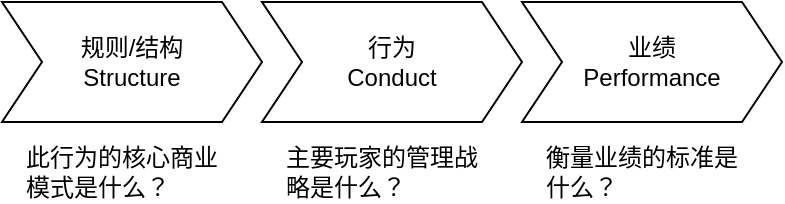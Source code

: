 <mxfile version="20.2.3" type="github">
  <diagram id="2t2FUPXbf76dP2hx0tFt" name="Page-1">
    <mxGraphModel dx="728" dy="521" grid="1" gridSize="10" guides="1" tooltips="1" connect="1" arrows="1" fold="1" page="1" pageScale="1" pageWidth="850" pageHeight="1100" math="0" shadow="0">
      <root>
        <mxCell id="0" />
        <mxCell id="1" parent="0" />
        <mxCell id="OGXMlj_aZO5jLS62vfqT-1" value="规则/结构&lt;br&gt;Structure" style="shape=step;perimeter=stepPerimeter;whiteSpace=wrap;html=1;fixedSize=1;" vertex="1" parent="1">
          <mxGeometry x="80" y="180" width="130" height="60" as="geometry" />
        </mxCell>
        <mxCell id="OGXMlj_aZO5jLS62vfqT-2" value="行为&lt;br&gt;Conduct" style="shape=step;perimeter=stepPerimeter;whiteSpace=wrap;html=1;fixedSize=1;" vertex="1" parent="1">
          <mxGeometry x="210" y="180" width="130" height="60" as="geometry" />
        </mxCell>
        <mxCell id="OGXMlj_aZO5jLS62vfqT-3" value="业绩&lt;br&gt;Performance" style="shape=step;perimeter=stepPerimeter;whiteSpace=wrap;html=1;fixedSize=1;" vertex="1" parent="1">
          <mxGeometry x="340" y="180" width="130" height="60" as="geometry" />
        </mxCell>
        <mxCell id="OGXMlj_aZO5jLS62vfqT-4" value="此行为的核心商业模式是什么？" style="text;html=1;strokeColor=none;fillColor=none;align=left;verticalAlign=middle;whiteSpace=wrap;rounded=0;" vertex="1" parent="1">
          <mxGeometry x="90" y="250" width="100" height="30" as="geometry" />
        </mxCell>
        <mxCell id="OGXMlj_aZO5jLS62vfqT-5" value="主要玩家的管理战略是什么？" style="text;html=1;strokeColor=none;fillColor=none;align=left;verticalAlign=middle;whiteSpace=wrap;rounded=0;" vertex="1" parent="1">
          <mxGeometry x="220" y="250" width="100" height="30" as="geometry" />
        </mxCell>
        <mxCell id="OGXMlj_aZO5jLS62vfqT-6" value="衡量业绩的标准是什么？" style="text;html=1;strokeColor=none;fillColor=none;align=left;verticalAlign=middle;whiteSpace=wrap;rounded=0;" vertex="1" parent="1">
          <mxGeometry x="350" y="250" width="100" height="30" as="geometry" />
        </mxCell>
      </root>
    </mxGraphModel>
  </diagram>
</mxfile>
